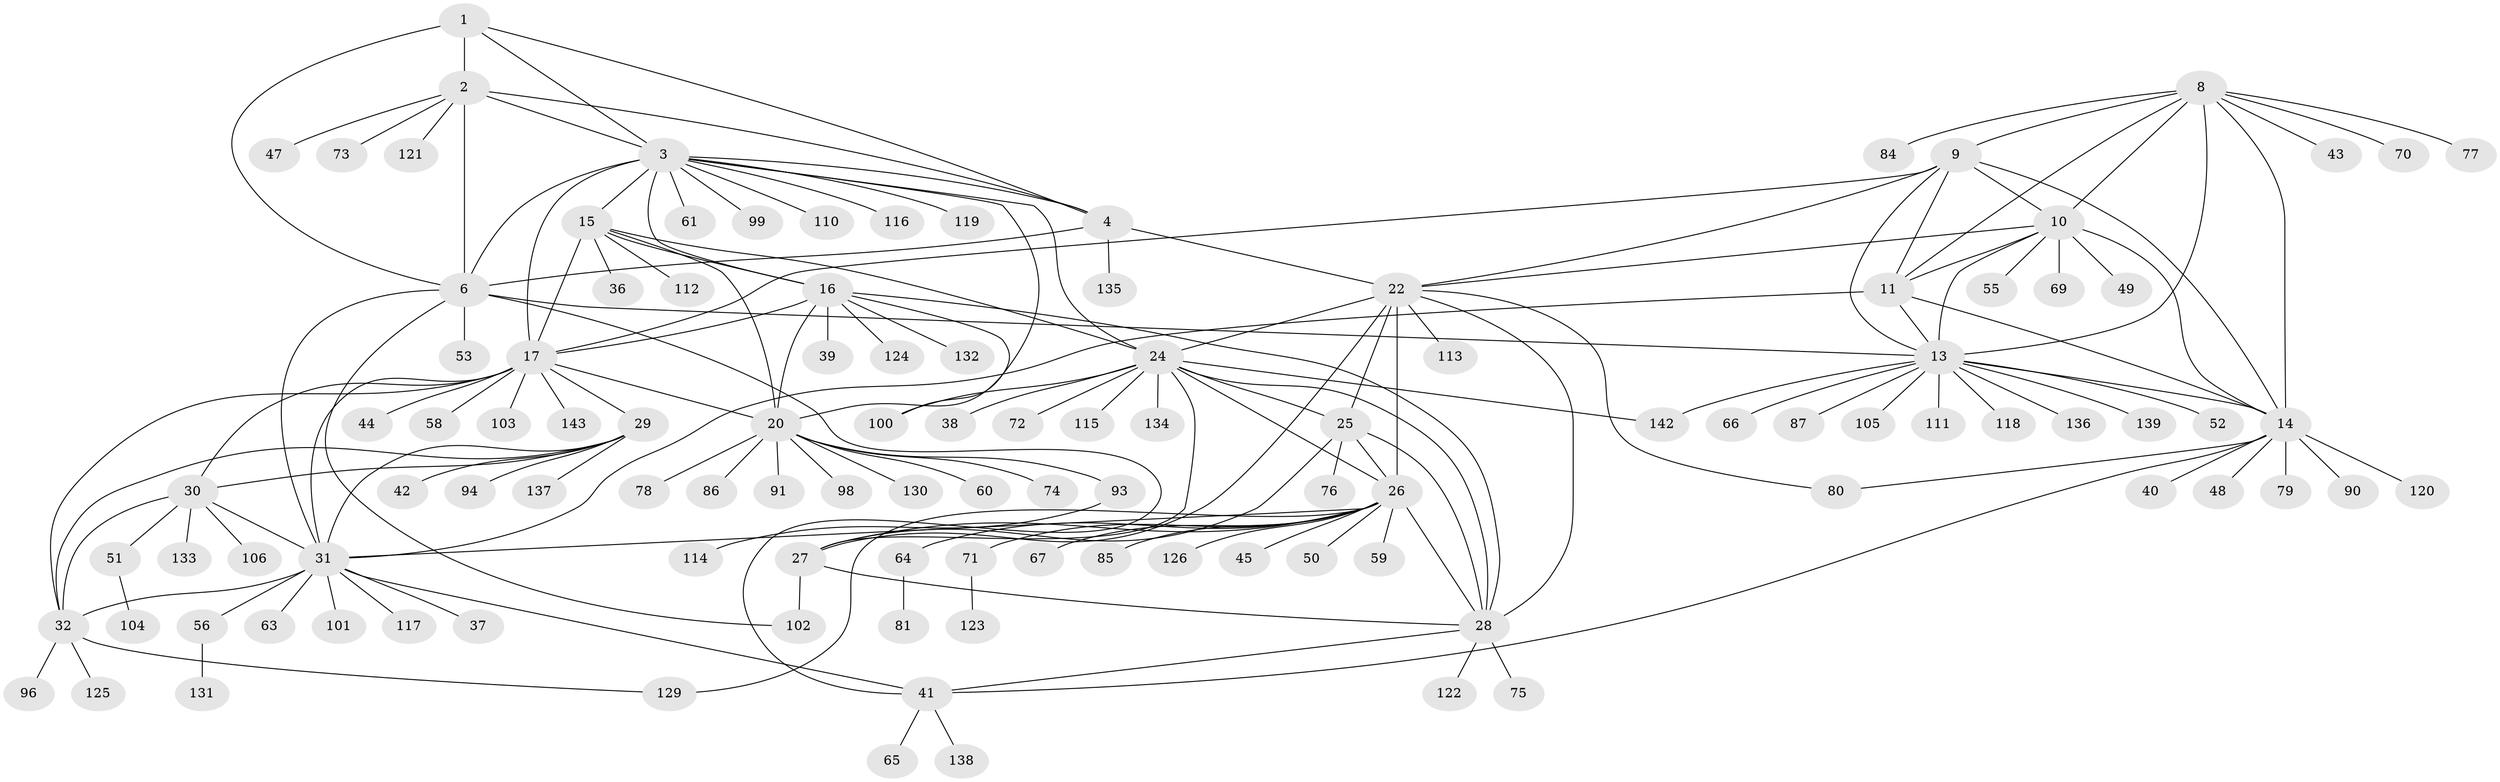 // original degree distribution, {7: 0.04195804195804196, 6: 0.02097902097902098, 8: 0.055944055944055944, 9: 0.04195804195804196, 10: 0.02097902097902098, 11: 0.013986013986013986, 17: 0.013986013986013986, 14: 0.013986013986013986, 12: 0.013986013986013986, 13: 0.006993006993006993, 1: 0.6153846153846154, 2: 0.08391608391608392, 5: 0.006993006993006993, 3: 0.04195804195804196, 4: 0.006993006993006993}
// Generated by graph-tools (version 1.1) at 2025/11/02/27/25 16:11:31]
// undirected, 114 vertices, 168 edges
graph export_dot {
graph [start="1"]
  node [color=gray90,style=filled];
  1 [super="+95"];
  2 [super="+5"];
  3 [super="+18"];
  4;
  6 [super="+7"];
  8 [super="+12"];
  9 [super="+108"];
  10 [super="+83"];
  11;
  13 [super="+46"];
  14 [super="+127"];
  15 [super="+107"];
  16 [super="+19"];
  17 [super="+34"];
  20 [super="+21"];
  22 [super="+23"];
  24 [super="+54"];
  25 [super="+62"];
  26 [super="+140"];
  27;
  28 [super="+68"];
  29 [super="+57"];
  30 [super="+33"];
  31 [super="+35"];
  32 [super="+92"];
  36;
  37;
  38 [super="+88"];
  39;
  40;
  41 [super="+82"];
  42;
  43;
  44;
  45;
  47;
  48;
  49;
  50;
  51 [super="+128"];
  52;
  53;
  55;
  56;
  58;
  59;
  60;
  61;
  63;
  64 [super="+89"];
  65;
  66;
  67;
  69;
  70;
  71 [super="+109"];
  72;
  73;
  74;
  75;
  76;
  77;
  78;
  79;
  80;
  81;
  84;
  85;
  86;
  87;
  90;
  91 [super="+97"];
  93;
  94;
  96 [super="+141"];
  98;
  99;
  100;
  101;
  102;
  103;
  104;
  105;
  106;
  110;
  111;
  112;
  113;
  114;
  115;
  116;
  117;
  118;
  119;
  120;
  121;
  122;
  123;
  124;
  125;
  126;
  129;
  130;
  131;
  132;
  133;
  134;
  135;
  136;
  137;
  138;
  139;
  142;
  143;
  1 -- 2 [weight=2];
  1 -- 3;
  1 -- 4;
  1 -- 6 [weight=2];
  2 -- 3 [weight=2];
  2 -- 4 [weight=2];
  2 -- 6 [weight=4];
  2 -- 73;
  2 -- 47;
  2 -- 121;
  3 -- 4;
  3 -- 6 [weight=2];
  3 -- 110;
  3 -- 99;
  3 -- 15;
  3 -- 16 [weight=2];
  3 -- 17;
  3 -- 20 [weight=2];
  3 -- 116;
  3 -- 119;
  3 -- 61;
  3 -- 24;
  4 -- 6 [weight=2];
  4 -- 22;
  4 -- 135;
  6 -- 31;
  6 -- 102;
  6 -- 41;
  6 -- 13;
  6 -- 53;
  8 -- 9 [weight=2];
  8 -- 10 [weight=2];
  8 -- 11 [weight=2];
  8 -- 13 [weight=2];
  8 -- 14 [weight=2];
  8 -- 43;
  8 -- 70;
  8 -- 77;
  8 -- 84;
  9 -- 10;
  9 -- 11;
  9 -- 13;
  9 -- 14;
  9 -- 17;
  9 -- 22;
  10 -- 11;
  10 -- 13;
  10 -- 14;
  10 -- 22;
  10 -- 49;
  10 -- 55;
  10 -- 69;
  11 -- 13;
  11 -- 14;
  11 -- 31;
  13 -- 14;
  13 -- 52;
  13 -- 66;
  13 -- 87;
  13 -- 105;
  13 -- 111;
  13 -- 118;
  13 -- 136;
  13 -- 139;
  13 -- 142;
  14 -- 40;
  14 -- 41;
  14 -- 48;
  14 -- 79;
  14 -- 80;
  14 -- 90;
  14 -- 120;
  15 -- 16 [weight=2];
  15 -- 17;
  15 -- 20 [weight=2];
  15 -- 36;
  15 -- 24;
  15 -- 112;
  16 -- 17 [weight=2];
  16 -- 20 [weight=4];
  16 -- 39;
  16 -- 124;
  16 -- 132;
  16 -- 100;
  16 -- 28;
  17 -- 20 [weight=2];
  17 -- 44;
  17 -- 32;
  17 -- 103;
  17 -- 143;
  17 -- 58;
  17 -- 29;
  17 -- 30 [weight=2];
  17 -- 31 [weight=2];
  20 -- 98;
  20 -- 130;
  20 -- 74;
  20 -- 78;
  20 -- 86;
  20 -- 91;
  20 -- 60;
  20 -- 93;
  22 -- 24 [weight=2];
  22 -- 25 [weight=2];
  22 -- 26 [weight=2];
  22 -- 27 [weight=2];
  22 -- 28 [weight=2];
  22 -- 80;
  22 -- 113;
  24 -- 25;
  24 -- 26;
  24 -- 27;
  24 -- 28;
  24 -- 38;
  24 -- 72;
  24 -- 100;
  24 -- 115;
  24 -- 134;
  24 -- 142;
  25 -- 26;
  25 -- 27;
  25 -- 28;
  25 -- 76;
  26 -- 27;
  26 -- 28;
  26 -- 31;
  26 -- 45;
  26 -- 50;
  26 -- 59;
  26 -- 64;
  26 -- 67;
  26 -- 71;
  26 -- 85;
  26 -- 126;
  26 -- 129;
  27 -- 28;
  27 -- 102;
  28 -- 122;
  28 -- 41;
  28 -- 75;
  29 -- 30 [weight=2];
  29 -- 31 [weight=2];
  29 -- 32;
  29 -- 42;
  29 -- 94;
  29 -- 137;
  30 -- 31 [weight=4];
  30 -- 32 [weight=2];
  30 -- 51;
  30 -- 106;
  30 -- 133;
  31 -- 32 [weight=2];
  31 -- 41;
  31 -- 56;
  31 -- 63;
  31 -- 101;
  31 -- 117;
  31 -- 37;
  32 -- 96;
  32 -- 129;
  32 -- 125;
  41 -- 65;
  41 -- 138;
  51 -- 104;
  56 -- 131;
  64 -- 81;
  71 -- 123;
  93 -- 114;
}

